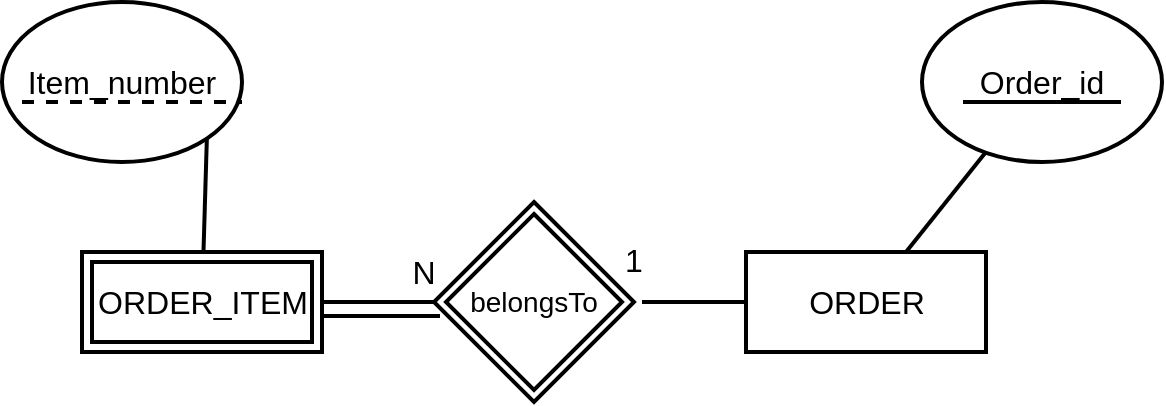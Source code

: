 <mxfile version="12.2.2" type="device" pages="1"><diagram id="xQ2Ufq9PnqMFeNz4wZim" name="Page-1"><mxGraphModel dx="932" dy="591" grid="1" gridSize="10" guides="1" tooltips="1" connect="1" arrows="1" fold="1" page="1" pageScale="1" pageWidth="827" pageHeight="1169" math="0" shadow="0"><root><mxCell id="0"/><mxCell id="1" parent="0"/><mxCell id="yVpLkVPkTYECUh8DkX4--49" value="ORDER_ITEM" style="html=1;fillColor=none;fontSize=16;strokeWidth=2;" parent="1" vertex="1"><mxGeometry x="100" y="165" width="120" height="50" as="geometry"/></mxCell><mxCell id="yVpLkVPkTYECUh8DkX4--50" value="ORDER" style="html=1;fillColor=none;fontSize=16;strokeWidth=2;" parent="1" vertex="1"><mxGeometry x="432" y="165" width="120" height="50" as="geometry"/></mxCell><mxCell id="yVpLkVPkTYECUh8DkX4--52" value="" style="endArrow=none;html=1;exitX=1;exitY=0.5;exitDx=0;exitDy=0;endFill=0;strokeWidth=2;" parent="1" source="yVpLkVPkTYECUh8DkX4--49" edge="1"><mxGeometry width="50" height="50" relative="1" as="geometry"><mxPoint x="200.656" y="-1.042" as="sourcePoint"/><mxPoint x="276" y="190" as="targetPoint"/></mxGeometry></mxCell><mxCell id="yVpLkVPkTYECUh8DkX4--53" value="" style="endArrow=none;html=1;entryX=0;entryY=0.5;entryDx=0;entryDy=0;endFill=0;strokeWidth=2;" parent="1" target="yVpLkVPkTYECUh8DkX4--50" edge="1"><mxGeometry width="50" height="50" relative="1" as="geometry"><mxPoint x="380" y="190" as="sourcePoint"/><mxPoint x="286" y="200" as="targetPoint"/></mxGeometry></mxCell><mxCell id="yVpLkVPkTYECUh8DkX4--54" value="N" style="text;html=1;strokeColor=none;fillColor=none;align=center;verticalAlign=middle;whiteSpace=wrap;rounded=0;fontSize=16;" parent="1" vertex="1"><mxGeometry x="255.5" y="165" width="30" height="20" as="geometry"/></mxCell><mxCell id="yVpLkVPkTYECUh8DkX4--55" value="1" style="text;html=1;strokeColor=none;fillColor=none;align=center;verticalAlign=middle;whiteSpace=wrap;rounded=0;fontSize=16;" parent="1" vertex="1"><mxGeometry x="361" y="159" width="30" height="20" as="geometry"/></mxCell><mxCell id="yVpLkVPkTYECUh8DkX4--85" value="" style="endArrow=none;html=1;fontSize=16;exitX=1.008;exitY=0.64;exitDx=0;exitDy=0;exitPerimeter=0;entryX=0.03;entryY=0.57;entryDx=0;entryDy=0;entryPerimeter=0;strokeWidth=2;" parent="1" source="yVpLkVPkTYECUh8DkX4--49" edge="1"><mxGeometry width="50" height="50" relative="1" as="geometry"><mxPoint x="100" y="310" as="sourcePoint"/><mxPoint x="279" y="197" as="targetPoint"/></mxGeometry></mxCell><mxCell id="EjpCjhPaOvOUeDA_U7KI-2" value="Item_number" style="ellipse;whiteSpace=wrap;html=1;strokeWidth=2;fillColor=none;fontSize=16;" parent="1" vertex="1"><mxGeometry x="60" y="40" width="120" height="80" as="geometry"/></mxCell><mxCell id="EjpCjhPaOvOUeDA_U7KI-3" value="Order_id" style="ellipse;whiteSpace=wrap;html=1;strokeWidth=2;fillColor=none;fontSize=16;fontStyle=0" parent="1" vertex="1"><mxGeometry x="520" y="40" width="120" height="80" as="geometry"/></mxCell><mxCell id="EjpCjhPaOvOUeDA_U7KI-4" value="" style="endArrow=none;html=1;strokeWidth=2;fontSize=16;" parent="1" source="yVpLkVPkTYECUh8DkX4--50" target="EjpCjhPaOvOUeDA_U7KI-3" edge="1"><mxGeometry width="50" height="50" relative="1" as="geometry"><mxPoint x="60" y="310" as="sourcePoint"/><mxPoint x="110" y="260" as="targetPoint"/></mxGeometry></mxCell><mxCell id="EjpCjhPaOvOUeDA_U7KI-5" value="" style="endArrow=none;html=1;strokeWidth=2;fontSize=16;entryX=1;entryY=1;entryDx=0;entryDy=0;" parent="1" source="yVpLkVPkTYECUh8DkX4--49" target="EjpCjhPaOvOUeDA_U7KI-2" edge="1"><mxGeometry width="50" height="50" relative="1" as="geometry"><mxPoint x="522" y="175" as="sourcePoint"/><mxPoint x="561.765" y="125.294" as="targetPoint"/></mxGeometry></mxCell><mxCell id="EjpCjhPaOvOUeDA_U7KI-7" value="belongsTo" style="shape=rhombus;double=1;strokeWidth=2;fontSize=17;perimeter=rhombusPerimeter;whiteSpace=wrap;html=1;align=center;fontSize=14;fillColor=none;" parent="1" vertex="1"><mxGeometry x="276" y="140" width="100" height="100" as="geometry"/></mxCell><mxCell id="EjpCjhPaOvOUeDA_U7KI-8" value="" style="endArrow=none;dashed=1;html=1;strokeWidth=2;fontSize=16;entryX=1;entryY=0.625;entryDx=0;entryDy=0;entryPerimeter=0;" parent="1" target="EjpCjhPaOvOUeDA_U7KI-2" edge="1"><mxGeometry width="50" height="50" relative="1" as="geometry"><mxPoint x="70" y="90" as="sourcePoint"/><mxPoint x="120" y="90" as="targetPoint"/></mxGeometry></mxCell><mxCell id="EjpCjhPaOvOUeDA_U7KI-9" value="" style="endArrow=none;html=1;strokeWidth=2;fontSize=16;" parent="1" edge="1"><mxGeometry width="50" height="50" relative="1" as="geometry"><mxPoint x="540.5" y="90" as="sourcePoint"/><mxPoint x="619.5" y="90" as="targetPoint"/></mxGeometry></mxCell><mxCell id="CmdlGl-ZGvLG8s_al1Vw-1" value="" style="rounded=0;whiteSpace=wrap;html=1;strokeColor=#000000;strokeWidth=2;fillColor=none;gradientColor=none;fontSize=18;" vertex="1" parent="1"><mxGeometry x="105" y="170" width="110" height="40" as="geometry"/></mxCell></root></mxGraphModel></diagram></mxfile>